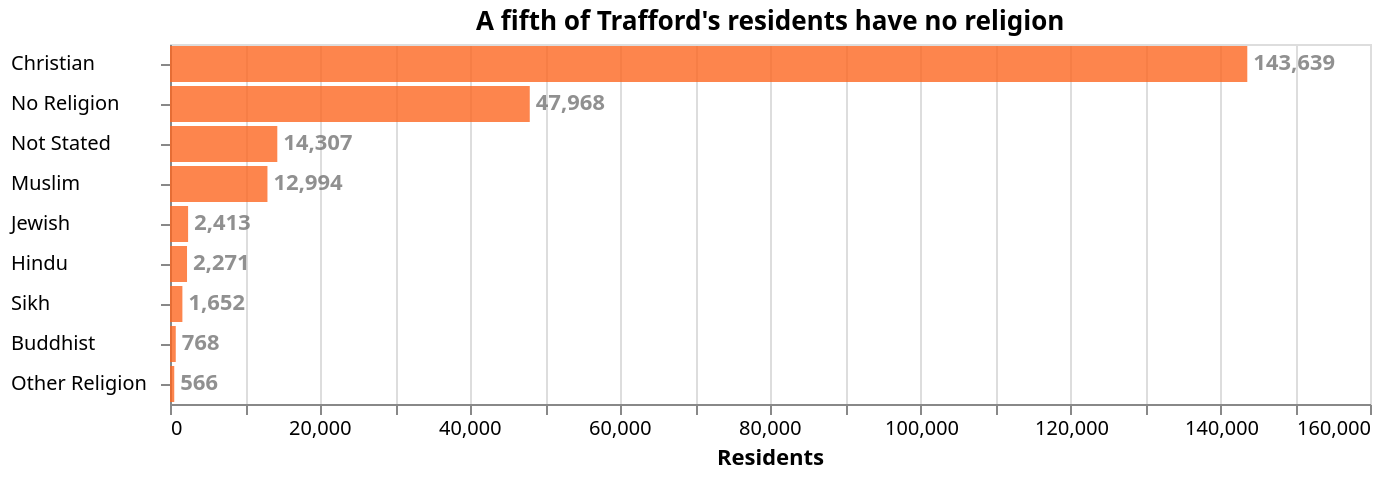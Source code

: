 {
  "width": 600,
  "title": {"text": "A fifth of Trafford's residents have no religion"},
  "data": {
    "values": [
      {"religion": "Christian", "count": 143639},
      {"religion": "Buddhist", "count": 768},
      {"religion": "Hindu", "count": 2271},
      {"religion": "Jewish", "count": 2413},
      {"religion": "Muslim", "count": 12994},
      {"religion": "Sikh", "count": 1652},
      {"religion": "Other Religion", "count": 566},
      {"religion": "No Religion", "count": 47968},
      {"religion": "Not Stated", "count": 14307}
    ]
  },
  "mark": "bar",
  "encoding": {
    "x": {
      "field": "count",
      "type": "quantitative",
      "axis": {"title": "Residents"}
    },
    "y": {
      "field": "religion",
      "type": "nominal",
      "sort": {"field": "count", "op": "average", "order": "descending"},
      "axis": {"title": null, "labelAlign": "left", "labelPadding": 75}
    },
    "color": {"value": "#fc6721"},
    "opacity": {"value": 0.8},
    "tooltip": [
      {"field": "religion", "type": "nominal", "title": "Religion"},
      {
        "field": "count",
        "type": "quantitative",
        "title": "Residents",
        "format": ",.0f"
      }
    ]
},
  "layer": [
    {"mark": "bar"},
    {
      "mark": {
        "type": "text",
        "align": "left",
        "baseline": "middle",
        "dx": 3,
        "fontStyle": "bold"
      },
      "encoding": {"text": {"field": "count", "type": "quantitative", "format": ",.0f"},
      "color": {"value": "#757575"}}
  }
]
}

